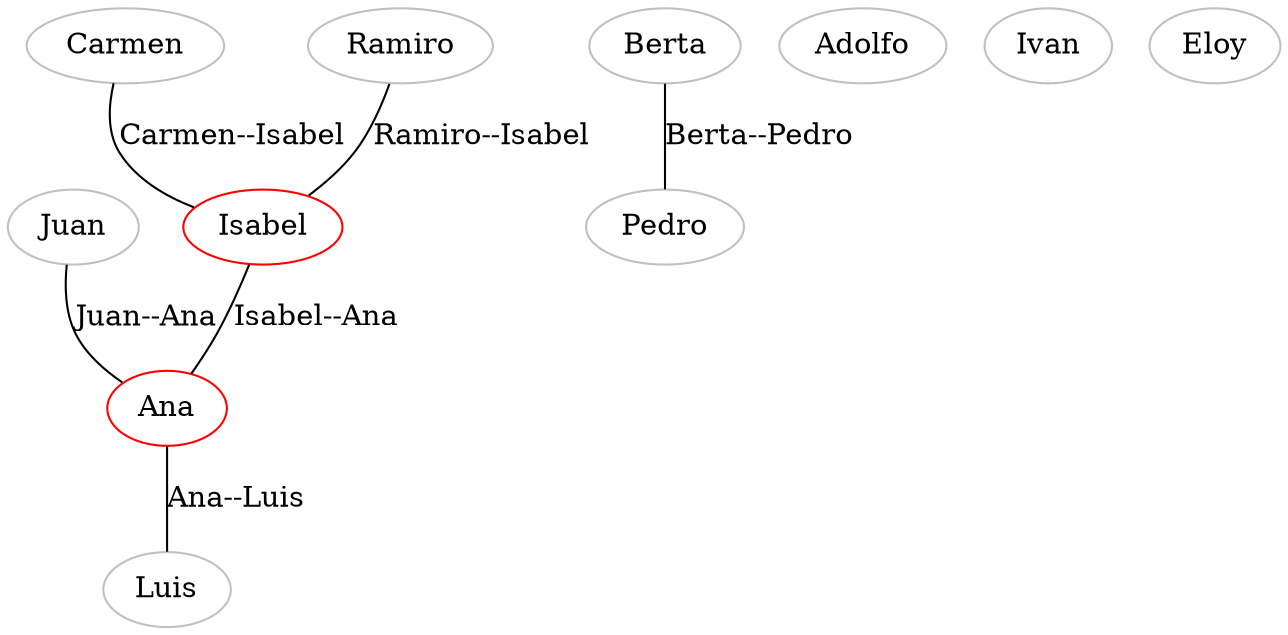 strict graph G {
  1 [ color="red" label="Ana" ];
  2 [ color="gray" label="Berta" ];
  3 [ color="gray" label="Adolfo" ];
  4 [ color="gray" label="Ivan" ];
  5 [ color="gray" label="Carmen" ];
  6 [ color="gray" label="Luis" ];
  7 [ color="gray" label="Juan" ];
  8 [ color="gray" label="Pedro" ];
  9 [ color="gray" label="Ramiro" ];
  10 [ color="gray" label="Eloy" ];
  11 [ color="red" label="Isabel" ];
  1 -- 6 [ style="solid" label="Ana--Luis" ];
  2 -- 8 [ style="solid" label="Berta--Pedro" ];
  9 -- 11 [ style="solid" label="Ramiro--Isabel" ];
  5 -- 11 [ style="solid" label="Carmen--Isabel" ];
  7 -- 1 [ style="solid" label="Juan--Ana" ];
  11 -- 1 [ style="solid" label="Isabel--Ana" ];
}
